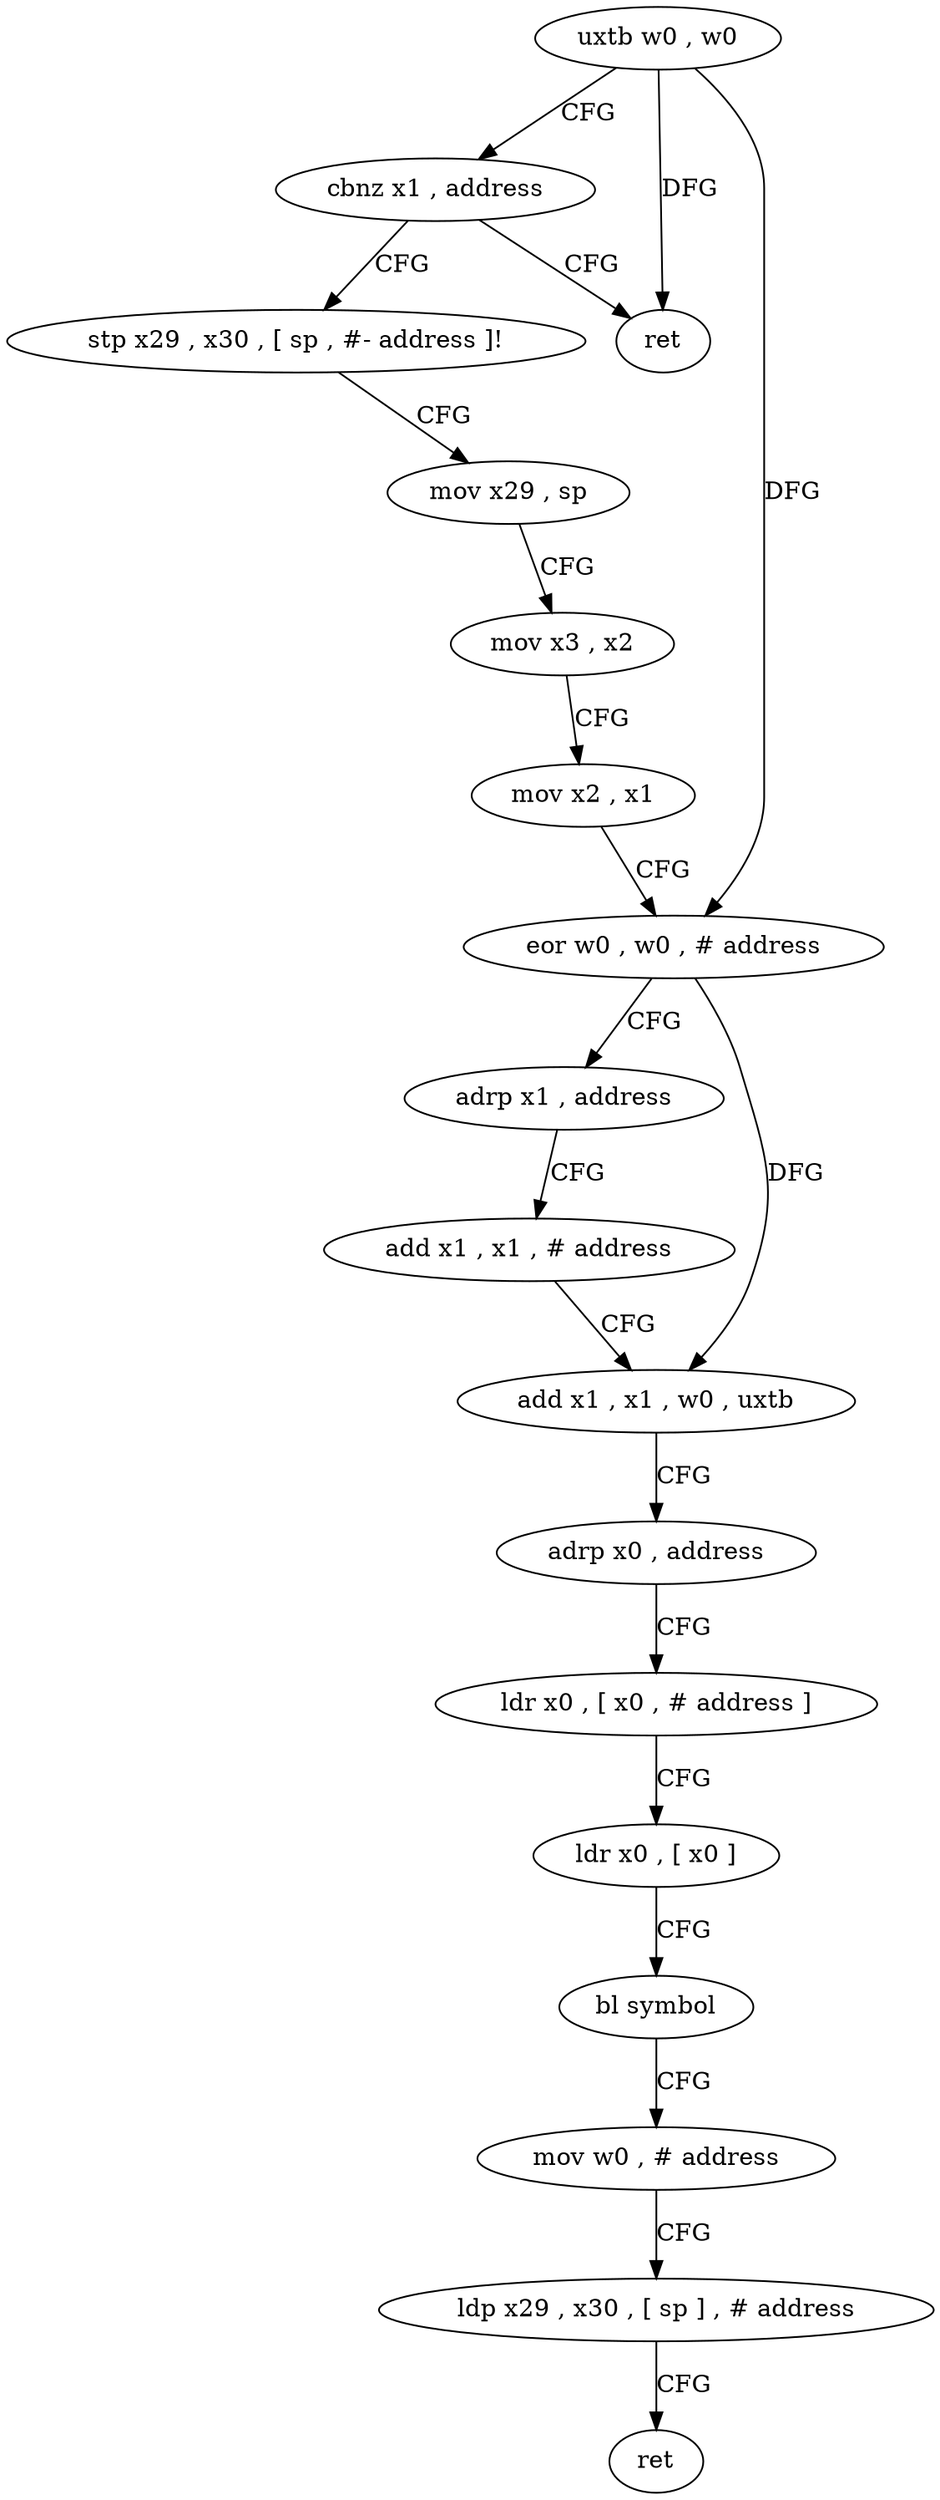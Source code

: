 digraph "func" {
"190148" [label = "uxtb w0 , w0" ]
"190152" [label = "cbnz x1 , address" ]
"190160" [label = "stp x29 , x30 , [ sp , #- address ]!" ]
"190156" [label = "ret" ]
"190164" [label = "mov x29 , sp" ]
"190168" [label = "mov x3 , x2" ]
"190172" [label = "mov x2 , x1" ]
"190176" [label = "eor w0 , w0 , # address" ]
"190180" [label = "adrp x1 , address" ]
"190184" [label = "add x1 , x1 , # address" ]
"190188" [label = "add x1 , x1 , w0 , uxtb" ]
"190192" [label = "adrp x0 , address" ]
"190196" [label = "ldr x0 , [ x0 , # address ]" ]
"190200" [label = "ldr x0 , [ x0 ]" ]
"190204" [label = "bl symbol" ]
"190208" [label = "mov w0 , # address" ]
"190212" [label = "ldp x29 , x30 , [ sp ] , # address" ]
"190216" [label = "ret" ]
"190148" -> "190152" [ label = "CFG" ]
"190148" -> "190176" [ label = "DFG" ]
"190148" -> "190156" [ label = "DFG" ]
"190152" -> "190160" [ label = "CFG" ]
"190152" -> "190156" [ label = "CFG" ]
"190160" -> "190164" [ label = "CFG" ]
"190164" -> "190168" [ label = "CFG" ]
"190168" -> "190172" [ label = "CFG" ]
"190172" -> "190176" [ label = "CFG" ]
"190176" -> "190180" [ label = "CFG" ]
"190176" -> "190188" [ label = "DFG" ]
"190180" -> "190184" [ label = "CFG" ]
"190184" -> "190188" [ label = "CFG" ]
"190188" -> "190192" [ label = "CFG" ]
"190192" -> "190196" [ label = "CFG" ]
"190196" -> "190200" [ label = "CFG" ]
"190200" -> "190204" [ label = "CFG" ]
"190204" -> "190208" [ label = "CFG" ]
"190208" -> "190212" [ label = "CFG" ]
"190212" -> "190216" [ label = "CFG" ]
}
